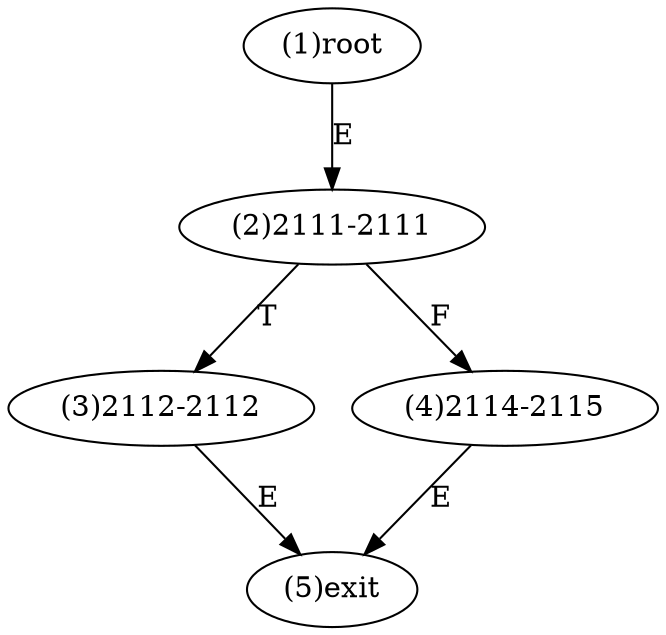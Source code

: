 digraph "" { 
1[ label="(1)root"];
2[ label="(2)2111-2111"];
3[ label="(3)2112-2112"];
4[ label="(4)2114-2115"];
5[ label="(5)exit"];
1->2[ label="E"];
2->4[ label="F"];
2->3[ label="T"];
3->5[ label="E"];
4->5[ label="E"];
}